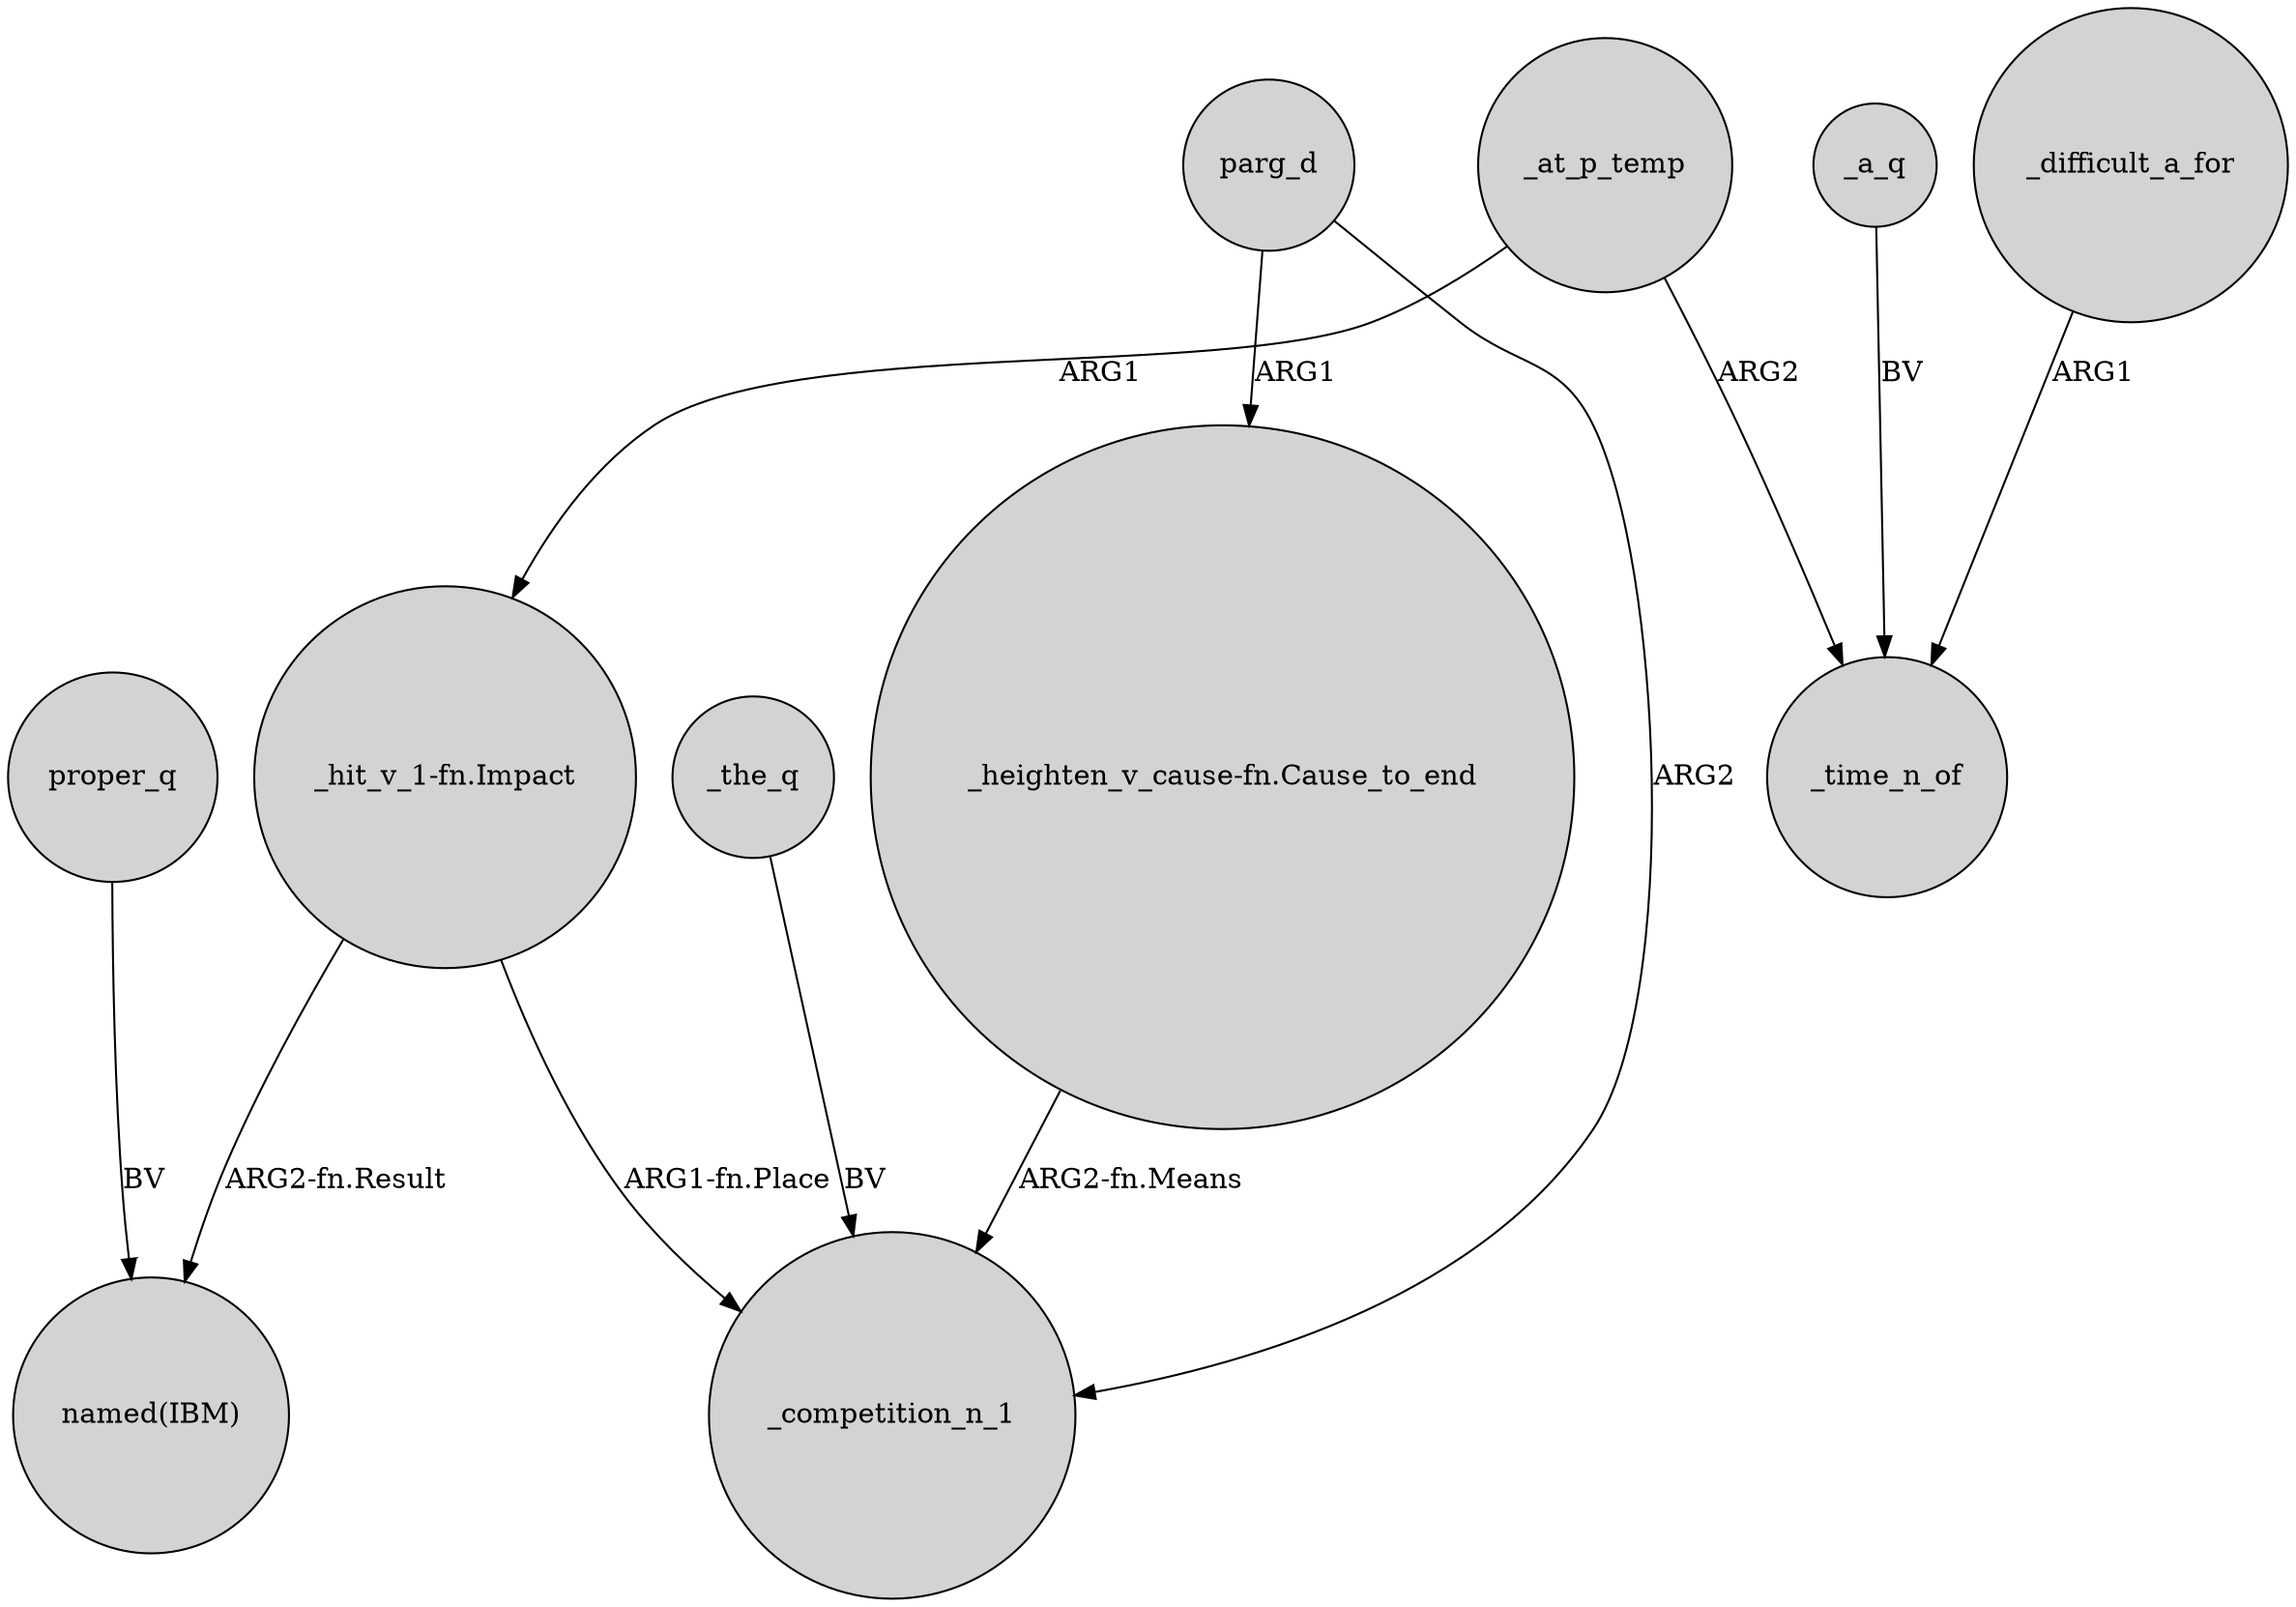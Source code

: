 digraph {
	node [shape=circle style=filled]
	proper_q -> "named(IBM)" [label=BV]
	parg_d -> _competition_n_1 [label=ARG2]
	_the_q -> _competition_n_1 [label=BV]
	_at_p_temp -> "_hit_v_1-fn.Impact" [label=ARG1]
	_at_p_temp -> _time_n_of [label=ARG2]
	"_hit_v_1-fn.Impact" -> _competition_n_1 [label="ARG1-fn.Place"]
	"_heighten_v_cause-fn.Cause_to_end" -> _competition_n_1 [label="ARG2-fn.Means"]
	parg_d -> "_heighten_v_cause-fn.Cause_to_end" [label=ARG1]
	_a_q -> _time_n_of [label=BV]
	"_hit_v_1-fn.Impact" -> "named(IBM)" [label="ARG2-fn.Result"]
	_difficult_a_for -> _time_n_of [label=ARG1]
}
